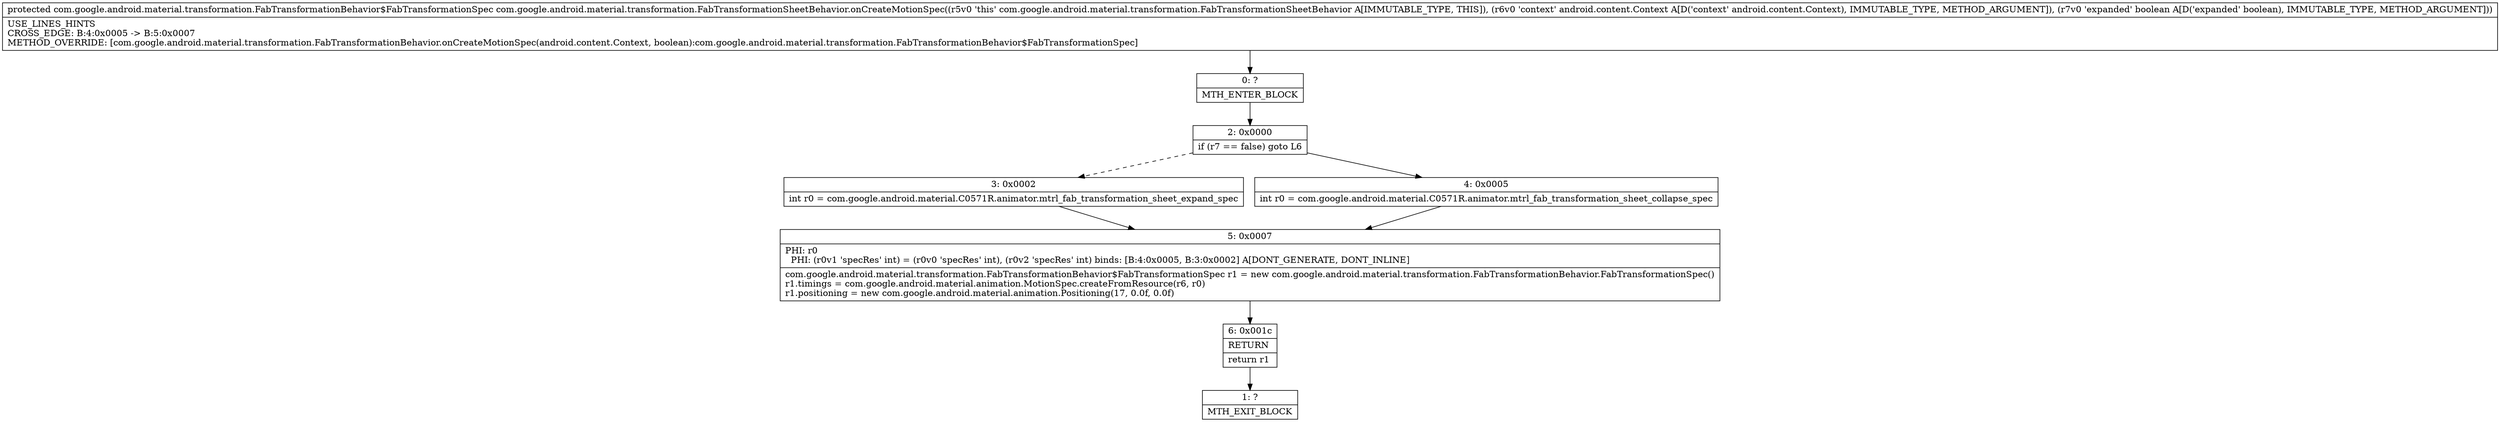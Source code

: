 digraph "CFG forcom.google.android.material.transformation.FabTransformationSheetBehavior.onCreateMotionSpec(Landroid\/content\/Context;Z)Lcom\/google\/android\/material\/transformation\/FabTransformationBehavior$FabTransformationSpec;" {
Node_0 [shape=record,label="{0\:\ ?|MTH_ENTER_BLOCK\l}"];
Node_2 [shape=record,label="{2\:\ 0x0000|if (r7 == false) goto L6\l}"];
Node_3 [shape=record,label="{3\:\ 0x0002|int r0 = com.google.android.material.C0571R.animator.mtrl_fab_transformation_sheet_expand_spec\l}"];
Node_5 [shape=record,label="{5\:\ 0x0007|PHI: r0 \l  PHI: (r0v1 'specRes' int) = (r0v0 'specRes' int), (r0v2 'specRes' int) binds: [B:4:0x0005, B:3:0x0002] A[DONT_GENERATE, DONT_INLINE]\l|com.google.android.material.transformation.FabTransformationBehavior$FabTransformationSpec r1 = new com.google.android.material.transformation.FabTransformationBehavior.FabTransformationSpec()\lr1.timings = com.google.android.material.animation.MotionSpec.createFromResource(r6, r0)\lr1.positioning = new com.google.android.material.animation.Positioning(17, 0.0f, 0.0f)\l}"];
Node_6 [shape=record,label="{6\:\ 0x001c|RETURN\l|return r1\l}"];
Node_1 [shape=record,label="{1\:\ ?|MTH_EXIT_BLOCK\l}"];
Node_4 [shape=record,label="{4\:\ 0x0005|int r0 = com.google.android.material.C0571R.animator.mtrl_fab_transformation_sheet_collapse_spec\l}"];
MethodNode[shape=record,label="{protected com.google.android.material.transformation.FabTransformationBehavior$FabTransformationSpec com.google.android.material.transformation.FabTransformationSheetBehavior.onCreateMotionSpec((r5v0 'this' com.google.android.material.transformation.FabTransformationSheetBehavior A[IMMUTABLE_TYPE, THIS]), (r6v0 'context' android.content.Context A[D('context' android.content.Context), IMMUTABLE_TYPE, METHOD_ARGUMENT]), (r7v0 'expanded' boolean A[D('expanded' boolean), IMMUTABLE_TYPE, METHOD_ARGUMENT]))  | USE_LINES_HINTS\lCROSS_EDGE: B:4:0x0005 \-\> B:5:0x0007\lMETHOD_OVERRIDE: [com.google.android.material.transformation.FabTransformationBehavior.onCreateMotionSpec(android.content.Context, boolean):com.google.android.material.transformation.FabTransformationBehavior$FabTransformationSpec]\l}"];
MethodNode -> Node_0;Node_0 -> Node_2;
Node_2 -> Node_3[style=dashed];
Node_2 -> Node_4;
Node_3 -> Node_5;
Node_5 -> Node_6;
Node_6 -> Node_1;
Node_4 -> Node_5;
}

